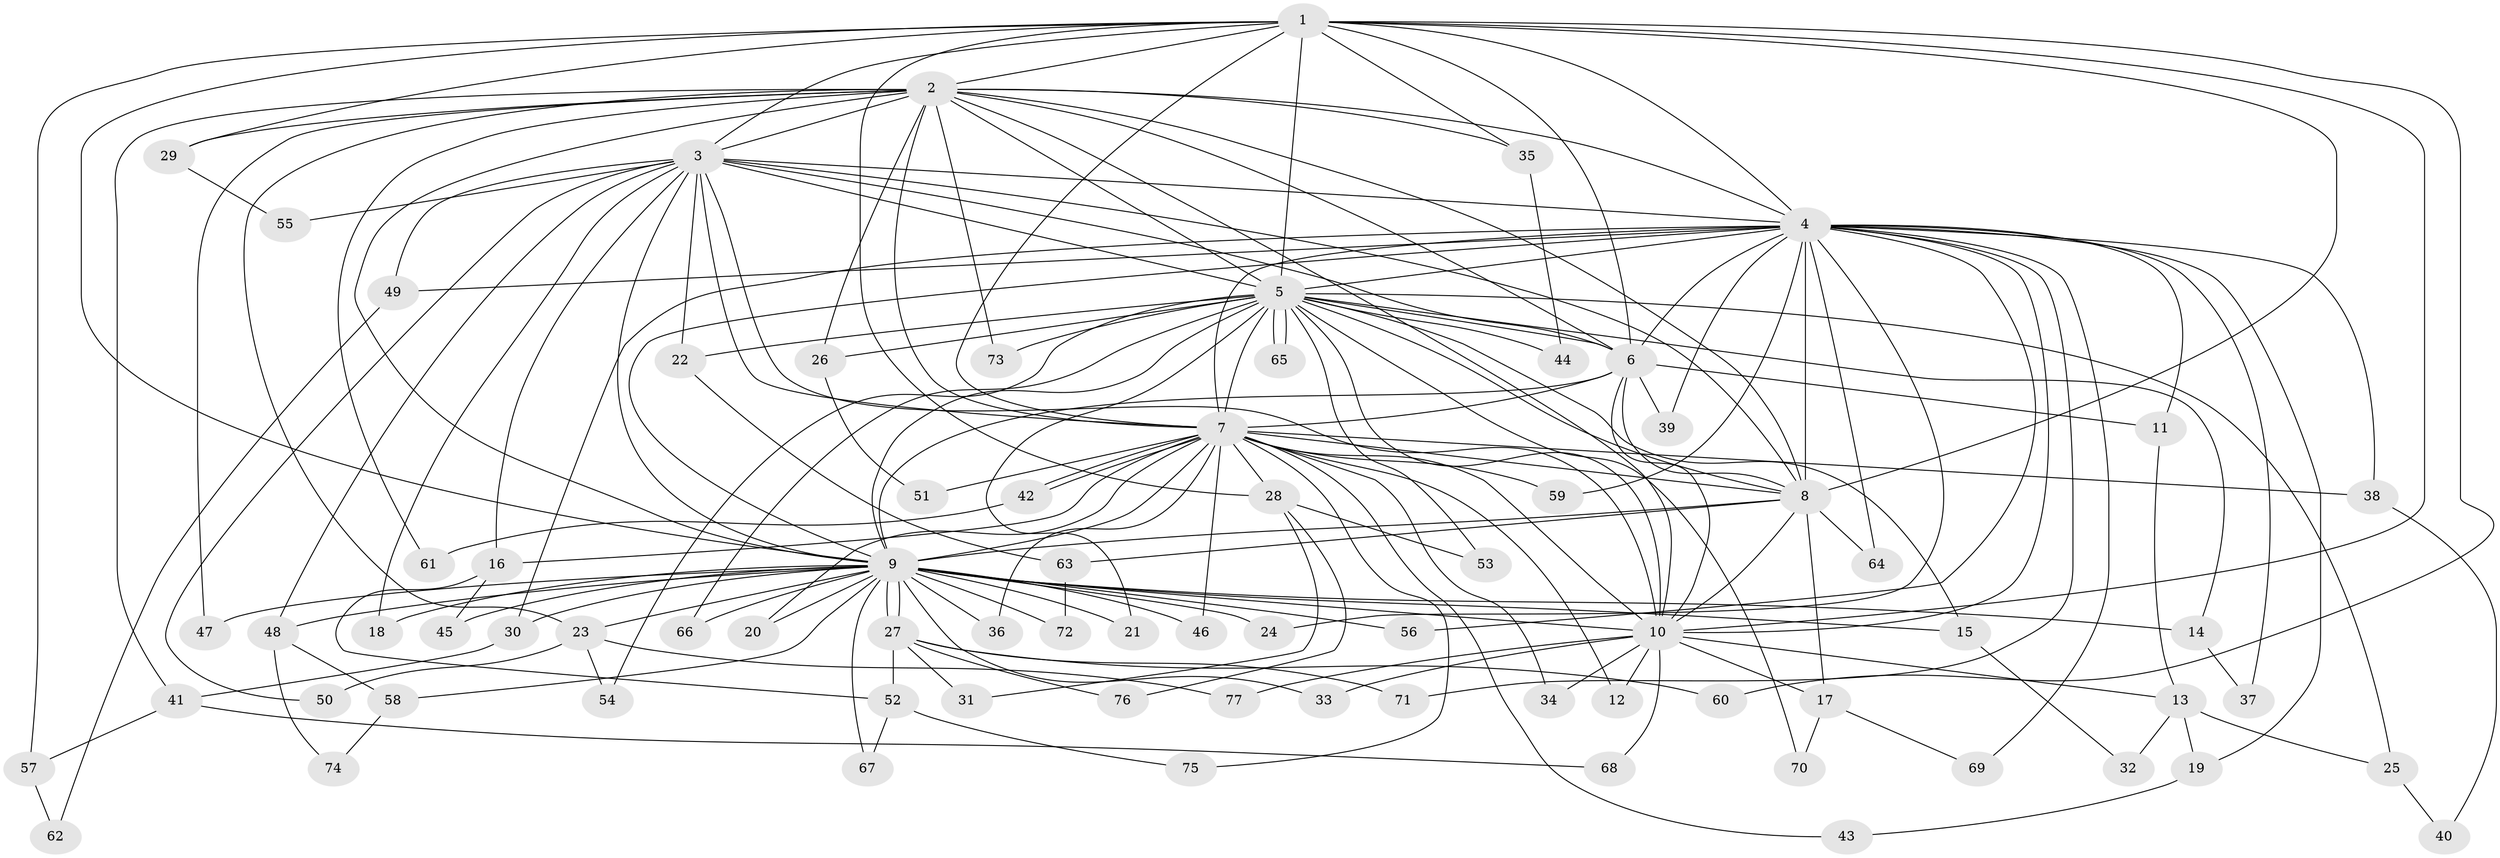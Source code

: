 // coarse degree distribution, {14: 0.02127659574468085, 24: 0.02127659574468085, 7: 0.0425531914893617, 17: 0.02127659574468085, 21: 0.02127659574468085, 10: 0.02127659574468085, 1: 0.0851063829787234, 5: 0.0425531914893617, 3: 0.1276595744680851, 4: 0.0851063829787234, 2: 0.48936170212765956, 8: 0.02127659574468085}
// Generated by graph-tools (version 1.1) at 2025/49/03/04/25 22:49:42]
// undirected, 77 vertices, 179 edges
graph export_dot {
  node [color=gray90,style=filled];
  1;
  2;
  3;
  4;
  5;
  6;
  7;
  8;
  9;
  10;
  11;
  12;
  13;
  14;
  15;
  16;
  17;
  18;
  19;
  20;
  21;
  22;
  23;
  24;
  25;
  26;
  27;
  28;
  29;
  30;
  31;
  32;
  33;
  34;
  35;
  36;
  37;
  38;
  39;
  40;
  41;
  42;
  43;
  44;
  45;
  46;
  47;
  48;
  49;
  50;
  51;
  52;
  53;
  54;
  55;
  56;
  57;
  58;
  59;
  60;
  61;
  62;
  63;
  64;
  65;
  66;
  67;
  68;
  69;
  70;
  71;
  72;
  73;
  74;
  75;
  76;
  77;
  1 -- 2;
  1 -- 3;
  1 -- 4;
  1 -- 5;
  1 -- 6;
  1 -- 7;
  1 -- 8;
  1 -- 9;
  1 -- 10;
  1 -- 28;
  1 -- 29;
  1 -- 35;
  1 -- 57;
  1 -- 60;
  2 -- 3;
  2 -- 4;
  2 -- 5;
  2 -- 6;
  2 -- 7;
  2 -- 8;
  2 -- 9;
  2 -- 10;
  2 -- 23;
  2 -- 26;
  2 -- 29;
  2 -- 35;
  2 -- 41;
  2 -- 47;
  2 -- 61;
  2 -- 73;
  3 -- 4;
  3 -- 5;
  3 -- 6;
  3 -- 7;
  3 -- 8;
  3 -- 9;
  3 -- 10;
  3 -- 16;
  3 -- 18;
  3 -- 22;
  3 -- 48;
  3 -- 49;
  3 -- 50;
  3 -- 55;
  4 -- 5;
  4 -- 6;
  4 -- 7;
  4 -- 8;
  4 -- 9;
  4 -- 10;
  4 -- 11;
  4 -- 19;
  4 -- 24;
  4 -- 30;
  4 -- 37;
  4 -- 38;
  4 -- 39;
  4 -- 49;
  4 -- 56;
  4 -- 59;
  4 -- 64;
  4 -- 69;
  4 -- 71;
  5 -- 6;
  5 -- 7;
  5 -- 8;
  5 -- 9;
  5 -- 10;
  5 -- 14;
  5 -- 15;
  5 -- 21;
  5 -- 22;
  5 -- 25;
  5 -- 26;
  5 -- 44;
  5 -- 53;
  5 -- 54;
  5 -- 65;
  5 -- 65;
  5 -- 66;
  5 -- 70;
  5 -- 73;
  6 -- 7;
  6 -- 8;
  6 -- 9;
  6 -- 10;
  6 -- 11;
  6 -- 39;
  7 -- 8;
  7 -- 9;
  7 -- 10;
  7 -- 12;
  7 -- 16;
  7 -- 20;
  7 -- 28;
  7 -- 34;
  7 -- 36;
  7 -- 38;
  7 -- 42;
  7 -- 42;
  7 -- 43;
  7 -- 46;
  7 -- 51;
  7 -- 59;
  7 -- 75;
  8 -- 9;
  8 -- 10;
  8 -- 17;
  8 -- 63;
  8 -- 64;
  9 -- 10;
  9 -- 14;
  9 -- 15;
  9 -- 18;
  9 -- 20;
  9 -- 21;
  9 -- 23;
  9 -- 24;
  9 -- 27;
  9 -- 27;
  9 -- 30;
  9 -- 33;
  9 -- 36;
  9 -- 45;
  9 -- 46;
  9 -- 47;
  9 -- 48;
  9 -- 56;
  9 -- 58;
  9 -- 66;
  9 -- 67;
  9 -- 72;
  10 -- 12;
  10 -- 13;
  10 -- 17;
  10 -- 33;
  10 -- 34;
  10 -- 68;
  10 -- 77;
  11 -- 13;
  13 -- 19;
  13 -- 25;
  13 -- 32;
  14 -- 37;
  15 -- 32;
  16 -- 45;
  16 -- 52;
  17 -- 69;
  17 -- 70;
  19 -- 43;
  22 -- 63;
  23 -- 50;
  23 -- 54;
  23 -- 77;
  25 -- 40;
  26 -- 51;
  27 -- 31;
  27 -- 52;
  27 -- 60;
  27 -- 71;
  27 -- 76;
  28 -- 31;
  28 -- 53;
  28 -- 76;
  29 -- 55;
  30 -- 41;
  35 -- 44;
  38 -- 40;
  41 -- 57;
  41 -- 68;
  42 -- 61;
  48 -- 58;
  48 -- 74;
  49 -- 62;
  52 -- 67;
  52 -- 75;
  57 -- 62;
  58 -- 74;
  63 -- 72;
}
